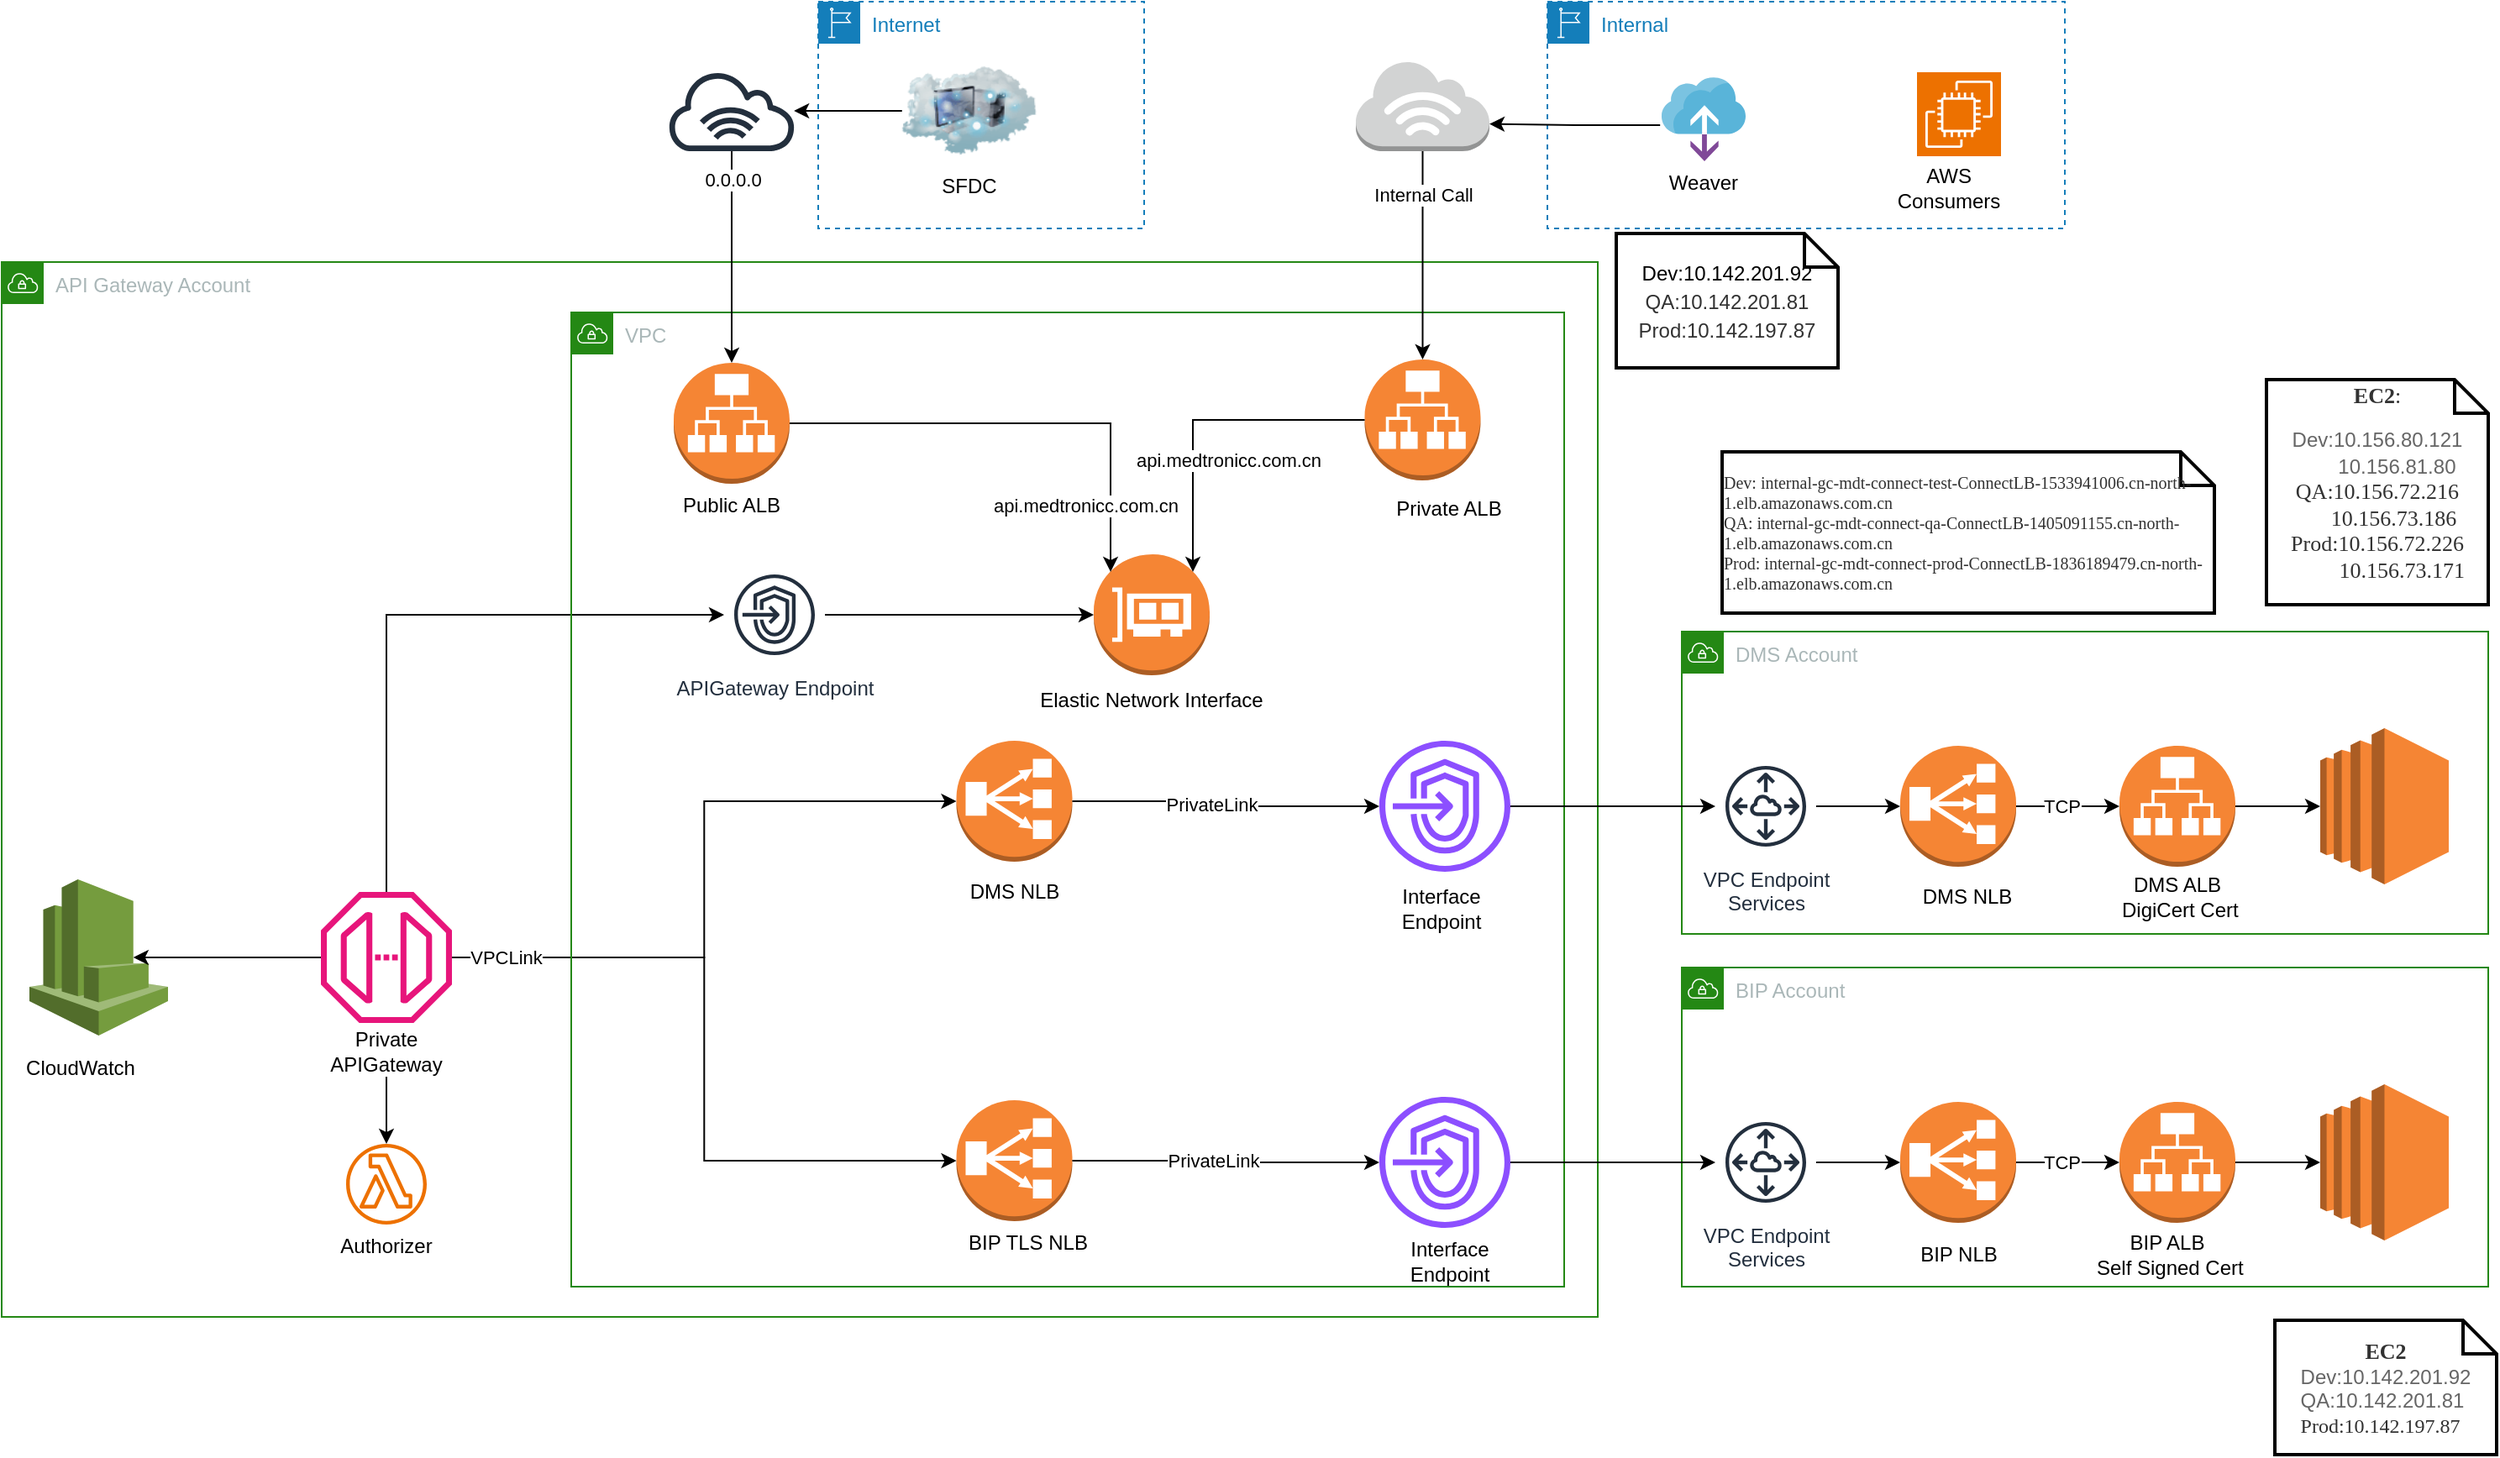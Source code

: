 <mxfile version="22.0.4" type="github">
  <diagram name="Page-1" id="lCVZjJBoYw8JxGv4EW4w">
    <mxGraphModel dx="1306" dy="805" grid="1" gridSize="1" guides="1" tooltips="1" connect="1" arrows="1" fold="1" page="1" pageScale="1" pageWidth="1654" pageHeight="1169" math="0" shadow="0">
      <root>
        <mxCell id="0" />
        <mxCell id="1" parent="0" />
        <mxCell id="_rgz3-1bS5R_F30kFlZK-8" value="API Gateway Account" style="points=[[0,0],[0.25,0],[0.5,0],[0.75,0],[1,0],[1,0.25],[1,0.5],[1,0.75],[1,1],[0.75,1],[0.5,1],[0.25,1],[0,1],[0,0.75],[0,0.5],[0,0.25]];outlineConnect=0;gradientColor=none;html=1;whiteSpace=wrap;fontSize=12;fontStyle=0;container=1;pointerEvents=0;collapsible=0;recursiveResize=0;shape=mxgraph.aws4.group;grIcon=mxgraph.aws4.group_vpc;strokeColor=#248814;fillColor=none;verticalAlign=top;align=left;spacingLeft=30;fontColor=#AAB7B8;dashed=0;" vertex="1" parent="1">
          <mxGeometry x="91" y="323" width="950" height="628" as="geometry" />
        </mxCell>
        <mxCell id="_rgz3-1bS5R_F30kFlZK-33" style="edgeStyle=orthogonalEdgeStyle;rounded=0;orthogonalLoop=1;jettySize=auto;html=1;entryX=0;entryY=0.5;entryDx=0;entryDy=0;entryPerimeter=0;" edge="1" parent="_rgz3-1bS5R_F30kFlZK-8" source="_rgz3-1bS5R_F30kFlZK-9" target="_rgz3-1bS5R_F30kFlZK-31">
          <mxGeometry relative="1" as="geometry" />
        </mxCell>
        <mxCell id="_rgz3-1bS5R_F30kFlZK-57" style="edgeStyle=orthogonalEdgeStyle;rounded=0;orthogonalLoop=1;jettySize=auto;html=1;" edge="1" parent="_rgz3-1bS5R_F30kFlZK-8" source="_rgz3-1bS5R_F30kFlZK-9" target="_rgz3-1bS5R_F30kFlZK-56">
          <mxGeometry relative="1" as="geometry">
            <Array as="points">
              <mxPoint x="229" y="210" />
            </Array>
          </mxGeometry>
        </mxCell>
        <object label="" id="_rgz3-1bS5R_F30kFlZK-9">
          <mxCell style="sketch=0;outlineConnect=0;fontColor=#232F3E;gradientColor=none;fillColor=#E7157B;strokeColor=none;dashed=0;verticalLabelPosition=bottom;verticalAlign=top;align=center;html=1;fontSize=12;fontStyle=0;aspect=fixed;pointerEvents=1;shape=mxgraph.aws4.endpoint;" vertex="1" parent="_rgz3-1bS5R_F30kFlZK-8">
            <mxGeometry x="190" y="375" width="78" height="78" as="geometry" />
          </mxCell>
        </object>
        <mxCell id="_rgz3-1bS5R_F30kFlZK-10" value="" style="outlineConnect=0;dashed=0;verticalLabelPosition=bottom;verticalAlign=top;align=center;html=1;shape=mxgraph.aws3.classic_load_balancer;fillColor=#F58534;gradientColor=none;" vertex="1" parent="_rgz3-1bS5R_F30kFlZK-8">
          <mxGeometry x="568.25" y="499" width="69" height="72" as="geometry" />
        </mxCell>
        <mxCell id="_rgz3-1bS5R_F30kFlZK-11" style="edgeStyle=orthogonalEdgeStyle;rounded=0;orthogonalLoop=1;jettySize=auto;html=1;entryX=0;entryY=0.5;entryDx=0;entryDy=0;entryPerimeter=0;" edge="1" parent="_rgz3-1bS5R_F30kFlZK-8" source="_rgz3-1bS5R_F30kFlZK-9" target="_rgz3-1bS5R_F30kFlZK-10">
          <mxGeometry relative="1" as="geometry" />
        </mxCell>
        <mxCell id="_rgz3-1bS5R_F30kFlZK-12" value="VPCLink" style="edgeLabel;html=1;align=center;verticalAlign=middle;resizable=0;points=[];" vertex="1" connectable="0" parent="_rgz3-1bS5R_F30kFlZK-11">
          <mxGeometry x="-0.013" y="3" relative="1" as="geometry">
            <mxPoint x="-121" y="-58" as="offset" />
          </mxGeometry>
        </mxCell>
        <mxCell id="_rgz3-1bS5R_F30kFlZK-13" value="Private APIGateway" style="text;html=1;strokeColor=none;fillColor=none;align=center;verticalAlign=middle;whiteSpace=wrap;rounded=0;" vertex="1" parent="_rgz3-1bS5R_F30kFlZK-8">
          <mxGeometry x="199" y="455" width="60" height="30" as="geometry" />
        </mxCell>
        <mxCell id="_rgz3-1bS5R_F30kFlZK-14" value="BIP TLS NLB" style="text;html=1;strokeColor=none;fillColor=none;align=center;verticalAlign=middle;whiteSpace=wrap;rounded=0;" vertex="1" parent="_rgz3-1bS5R_F30kFlZK-8">
          <mxGeometry x="568.25" y="569" width="85.5" height="30" as="geometry" />
        </mxCell>
        <mxCell id="_rgz3-1bS5R_F30kFlZK-30" value="" style="outlineConnect=0;dashed=0;verticalLabelPosition=bottom;verticalAlign=top;align=center;html=1;shape=mxgraph.aws3.cloudwatch;fillColor=#759C3E;gradientColor=none;" vertex="1" parent="_rgz3-1bS5R_F30kFlZK-8">
          <mxGeometry x="16.5" y="367.5" width="82.5" height="93" as="geometry" />
        </mxCell>
        <mxCell id="_rgz3-1bS5R_F30kFlZK-31" value="" style="outlineConnect=0;dashed=0;verticalLabelPosition=bottom;verticalAlign=top;align=center;html=1;shape=mxgraph.aws3.classic_load_balancer;fillColor=#F58534;gradientColor=none;" vertex="1" parent="_rgz3-1bS5R_F30kFlZK-8">
          <mxGeometry x="568.25" y="285" width="69" height="72" as="geometry" />
        </mxCell>
        <mxCell id="_rgz3-1bS5R_F30kFlZK-32" value="DMS NLB" style="text;html=1;strokeColor=none;fillColor=none;align=center;verticalAlign=middle;whiteSpace=wrap;rounded=0;" vertex="1" parent="_rgz3-1bS5R_F30kFlZK-8">
          <mxGeometry x="560" y="360" width="85.5" height="30" as="geometry" />
        </mxCell>
        <mxCell id="_rgz3-1bS5R_F30kFlZK-19" style="edgeStyle=orthogonalEdgeStyle;rounded=0;orthogonalLoop=1;jettySize=auto;html=1;exitX=1;exitY=0.5;exitDx=0;exitDy=0;exitPerimeter=0;" edge="1" parent="_rgz3-1bS5R_F30kFlZK-8" source="_rgz3-1bS5R_F30kFlZK-10" target="_rgz3-1bS5R_F30kFlZK-34">
          <mxGeometry relative="1" as="geometry" />
        </mxCell>
        <mxCell id="_rgz3-1bS5R_F30kFlZK-23" value="PrivateLink" style="edgeLabel;html=1;align=center;verticalAlign=middle;resizable=0;points=[];" vertex="1" connectable="0" parent="_rgz3-1bS5R_F30kFlZK-19">
          <mxGeometry x="-0.12" y="-2" relative="1" as="geometry">
            <mxPoint x="2" y="-2" as="offset" />
          </mxGeometry>
        </mxCell>
        <mxCell id="_rgz3-1bS5R_F30kFlZK-36" style="edgeStyle=orthogonalEdgeStyle;rounded=0;orthogonalLoop=1;jettySize=auto;html=1;entryX=0.75;entryY=0.5;entryDx=0;entryDy=0;entryPerimeter=0;" edge="1" parent="_rgz3-1bS5R_F30kFlZK-8" source="_rgz3-1bS5R_F30kFlZK-9" target="_rgz3-1bS5R_F30kFlZK-30">
          <mxGeometry relative="1" as="geometry" />
        </mxCell>
        <mxCell id="_rgz3-1bS5R_F30kFlZK-37" value="CloudWatch" style="text;html=1;strokeColor=none;fillColor=none;align=center;verticalAlign=middle;whiteSpace=wrap;rounded=0;" vertex="1" parent="_rgz3-1bS5R_F30kFlZK-8">
          <mxGeometry x="16.5" y="465" width="60" height="30" as="geometry" />
        </mxCell>
        <mxCell id="_rgz3-1bS5R_F30kFlZK-38" value="" style="sketch=0;outlineConnect=0;fontColor=#232F3E;gradientColor=none;fillColor=#ED7100;strokeColor=none;dashed=0;verticalLabelPosition=bottom;verticalAlign=top;align=center;html=1;fontSize=12;fontStyle=0;aspect=fixed;pointerEvents=1;shape=mxgraph.aws4.lambda_function;" vertex="1" parent="_rgz3-1bS5R_F30kFlZK-8">
          <mxGeometry x="205" y="525" width="48" height="48" as="geometry" />
        </mxCell>
        <mxCell id="_rgz3-1bS5R_F30kFlZK-39" value="" style="edgeStyle=orthogonalEdgeStyle;rounded=0;orthogonalLoop=1;jettySize=auto;html=1;" edge="1" parent="_rgz3-1bS5R_F30kFlZK-8" source="_rgz3-1bS5R_F30kFlZK-13" target="_rgz3-1bS5R_F30kFlZK-38">
          <mxGeometry relative="1" as="geometry" />
        </mxCell>
        <mxCell id="_rgz3-1bS5R_F30kFlZK-40" value="Authorizer" style="text;html=1;strokeColor=none;fillColor=none;align=center;verticalAlign=middle;whiteSpace=wrap;rounded=0;" vertex="1" parent="_rgz3-1bS5R_F30kFlZK-8">
          <mxGeometry x="199" y="571" width="60" height="30" as="geometry" />
        </mxCell>
        <mxCell id="_rgz3-1bS5R_F30kFlZK-34" value="" style="sketch=0;outlineConnect=0;fontColor=#232F3E;gradientColor=none;fillColor=#8C4FFF;strokeColor=none;dashed=0;verticalLabelPosition=bottom;verticalAlign=top;align=center;html=1;fontSize=12;fontStyle=0;aspect=fixed;pointerEvents=1;shape=mxgraph.aws4.endpoints;" vertex="1" parent="_rgz3-1bS5R_F30kFlZK-8">
          <mxGeometry x="820" y="497" width="78" height="78" as="geometry" />
        </mxCell>
        <mxCell id="_rgz3-1bS5R_F30kFlZK-41" value="" style="sketch=0;outlineConnect=0;fontColor=#232F3E;gradientColor=none;fillColor=#8C4FFF;strokeColor=none;dashed=0;verticalLabelPosition=bottom;verticalAlign=top;align=center;html=1;fontSize=12;fontStyle=0;aspect=fixed;pointerEvents=1;shape=mxgraph.aws4.endpoints;" vertex="1" parent="_rgz3-1bS5R_F30kFlZK-8">
          <mxGeometry x="820" y="285" width="78" height="78" as="geometry" />
        </mxCell>
        <mxCell id="_rgz3-1bS5R_F30kFlZK-42" value="" style="edgeStyle=orthogonalEdgeStyle;rounded=0;orthogonalLoop=1;jettySize=auto;html=1;" edge="1" parent="_rgz3-1bS5R_F30kFlZK-8" source="_rgz3-1bS5R_F30kFlZK-31" target="_rgz3-1bS5R_F30kFlZK-41">
          <mxGeometry relative="1" as="geometry" />
        </mxCell>
        <mxCell id="_rgz3-1bS5R_F30kFlZK-54" value="PrivateLink" style="edgeLabel;html=1;align=center;verticalAlign=middle;resizable=0;points=[];" vertex="1" connectable="0" parent="_rgz3-1bS5R_F30kFlZK-42">
          <mxGeometry x="-0.114" y="-2" relative="1" as="geometry">
            <mxPoint as="offset" />
          </mxGeometry>
        </mxCell>
        <mxCell id="_rgz3-1bS5R_F30kFlZK-55" value="VPC" style="points=[[0,0],[0.25,0],[0.5,0],[0.75,0],[1,0],[1,0.25],[1,0.5],[1,0.75],[1,1],[0.75,1],[0.5,1],[0.25,1],[0,1],[0,0.75],[0,0.5],[0,0.25]];outlineConnect=0;gradientColor=none;html=1;whiteSpace=wrap;fontSize=12;fontStyle=0;container=1;pointerEvents=0;collapsible=0;recursiveResize=0;shape=mxgraph.aws4.group;grIcon=mxgraph.aws4.group_vpc;strokeColor=#248814;fillColor=none;verticalAlign=top;align=left;spacingLeft=30;fontColor=#AAB7B8;dashed=0;" vertex="1" parent="_rgz3-1bS5R_F30kFlZK-8">
          <mxGeometry x="339" y="30" width="591" height="580" as="geometry" />
        </mxCell>
        <mxCell id="_rgz3-1bS5R_F30kFlZK-56" value="APIGateway Endpoint" style="sketch=0;outlineConnect=0;fontColor=#232F3E;gradientColor=none;strokeColor=#232F3E;fillColor=#ffffff;dashed=0;verticalLabelPosition=bottom;verticalAlign=top;align=center;html=1;fontSize=12;fontStyle=0;aspect=fixed;shape=mxgraph.aws4.resourceIcon;resIcon=mxgraph.aws4.endpoints;" vertex="1" parent="_rgz3-1bS5R_F30kFlZK-55">
          <mxGeometry x="91" y="150" width="60" height="60" as="geometry" />
        </mxCell>
        <mxCell id="_rgz3-1bS5R_F30kFlZK-58" value="" style="outlineConnect=0;dashed=0;verticalLabelPosition=bottom;verticalAlign=top;align=center;html=1;shape=mxgraph.aws3.elastic_network_interface;fillColor=#F58534;gradientColor=none;" vertex="1" parent="_rgz3-1bS5R_F30kFlZK-55">
          <mxGeometry x="311" y="144" width="69" height="72" as="geometry" />
        </mxCell>
        <mxCell id="_rgz3-1bS5R_F30kFlZK-59" style="edgeStyle=orthogonalEdgeStyle;rounded=0;orthogonalLoop=1;jettySize=auto;html=1;entryX=0;entryY=0.5;entryDx=0;entryDy=0;entryPerimeter=0;" edge="1" parent="_rgz3-1bS5R_F30kFlZK-55" source="_rgz3-1bS5R_F30kFlZK-56" target="_rgz3-1bS5R_F30kFlZK-58">
          <mxGeometry relative="1" as="geometry" />
        </mxCell>
        <mxCell id="_rgz3-1bS5R_F30kFlZK-60" value="Elastic Network Interface" style="text;html=1;strokeColor=none;fillColor=none;align=center;verticalAlign=middle;whiteSpace=wrap;rounded=0;" vertex="1" parent="_rgz3-1bS5R_F30kFlZK-55">
          <mxGeometry x="276.88" y="216" width="137.25" height="30" as="geometry" />
        </mxCell>
        <mxCell id="_rgz3-1bS5R_F30kFlZK-61" value="" style="outlineConnect=0;dashed=0;verticalLabelPosition=bottom;verticalAlign=top;align=center;html=1;shape=mxgraph.aws3.application_load_balancer;fillColor=#F58534;gradientColor=none;" vertex="1" parent="_rgz3-1bS5R_F30kFlZK-55">
          <mxGeometry x="61" y="30" width="69" height="72" as="geometry" />
        </mxCell>
        <mxCell id="_rgz3-1bS5R_F30kFlZK-62" value="" style="outlineConnect=0;dashed=0;verticalLabelPosition=bottom;verticalAlign=top;align=center;html=1;shape=mxgraph.aws3.application_load_balancer;fillColor=#F58534;gradientColor=none;" vertex="1" parent="_rgz3-1bS5R_F30kFlZK-55">
          <mxGeometry x="472.25" y="28" width="69" height="72" as="geometry" />
        </mxCell>
        <mxCell id="_rgz3-1bS5R_F30kFlZK-63" value="Private ALB" style="text;html=1;strokeColor=none;fillColor=none;align=center;verticalAlign=middle;whiteSpace=wrap;rounded=0;" vertex="1" parent="_rgz3-1bS5R_F30kFlZK-55">
          <mxGeometry x="453.75" y="102" width="137.25" height="30" as="geometry" />
        </mxCell>
        <mxCell id="_rgz3-1bS5R_F30kFlZK-64" value="Public ALB" style="text;html=1;strokeColor=none;fillColor=none;align=center;verticalAlign=middle;whiteSpace=wrap;rounded=0;" vertex="1" parent="_rgz3-1bS5R_F30kFlZK-55">
          <mxGeometry x="26.88" y="100" width="137.25" height="30" as="geometry" />
        </mxCell>
        <mxCell id="_rgz3-1bS5R_F30kFlZK-65" style="edgeStyle=orthogonalEdgeStyle;rounded=0;orthogonalLoop=1;jettySize=auto;html=1;entryX=0.145;entryY=0.145;entryDx=0;entryDy=0;entryPerimeter=0;" edge="1" parent="_rgz3-1bS5R_F30kFlZK-55" source="_rgz3-1bS5R_F30kFlZK-61" target="_rgz3-1bS5R_F30kFlZK-58">
          <mxGeometry relative="1" as="geometry" />
        </mxCell>
        <mxCell id="_rgz3-1bS5R_F30kFlZK-67" value="api.medtronicc.com.cn" style="edgeLabel;html=1;align=center;verticalAlign=middle;resizable=0;points=[];" vertex="1" connectable="0" parent="_rgz3-1bS5R_F30kFlZK-65">
          <mxGeometry x="-0.492" y="1" relative="1" as="geometry">
            <mxPoint x="105" y="50" as="offset" />
          </mxGeometry>
        </mxCell>
        <mxCell id="_rgz3-1bS5R_F30kFlZK-66" style="edgeStyle=orthogonalEdgeStyle;rounded=0;orthogonalLoop=1;jettySize=auto;html=1;exitX=0;exitY=0.5;exitDx=0;exitDy=0;exitPerimeter=0;entryX=0.855;entryY=0.145;entryDx=0;entryDy=0;entryPerimeter=0;" edge="1" parent="_rgz3-1bS5R_F30kFlZK-55" source="_rgz3-1bS5R_F30kFlZK-62" target="_rgz3-1bS5R_F30kFlZK-58">
          <mxGeometry relative="1" as="geometry" />
        </mxCell>
        <mxCell id="_rgz3-1bS5R_F30kFlZK-68" value="api.medtronicc.com.cn" style="edgeLabel;html=1;align=center;verticalAlign=middle;resizable=0;points=[];" vertex="1" connectable="0" parent="_rgz3-1bS5R_F30kFlZK-66">
          <mxGeometry x="-0.15" y="1" relative="1" as="geometry">
            <mxPoint y="23" as="offset" />
          </mxGeometry>
        </mxCell>
        <mxCell id="_rgz3-1bS5R_F30kFlZK-83" value="Interface Endpoint" style="text;html=1;strokeColor=none;fillColor=none;align=center;verticalAlign=middle;whiteSpace=wrap;rounded=0;" vertex="1" parent="_rgz3-1bS5R_F30kFlZK-55">
          <mxGeometry x="474.5" y="340" width="85.5" height="30" as="geometry" />
        </mxCell>
        <mxCell id="_rgz3-1bS5R_F30kFlZK-84" value="Interface Endpoint" style="text;html=1;strokeColor=none;fillColor=none;align=center;verticalAlign=middle;whiteSpace=wrap;rounded=0;" vertex="1" parent="_rgz3-1bS5R_F30kFlZK-55">
          <mxGeometry x="479.63" y="550" width="85.5" height="30" as="geometry" />
        </mxCell>
        <mxCell id="_rgz3-1bS5R_F30kFlZK-15" value="BIP Account" style="points=[[0,0],[0.25,0],[0.5,0],[0.75,0],[1,0],[1,0.25],[1,0.5],[1,0.75],[1,1],[0.75,1],[0.5,1],[0.25,1],[0,1],[0,0.75],[0,0.5],[0,0.25]];outlineConnect=0;gradientColor=none;html=1;whiteSpace=wrap;fontSize=12;fontStyle=0;container=1;pointerEvents=0;collapsible=0;recursiveResize=0;shape=mxgraph.aws4.group;grIcon=mxgraph.aws4.group_vpc;strokeColor=#248814;fillColor=none;verticalAlign=top;align=left;spacingLeft=30;fontColor=#AAB7B8;dashed=0;" vertex="1" parent="1">
          <mxGeometry x="1091" y="743" width="480" height="190" as="geometry" />
        </mxCell>
        <mxCell id="_rgz3-1bS5R_F30kFlZK-18" value="" style="outlineConnect=0;dashed=0;verticalLabelPosition=bottom;verticalAlign=top;align=center;html=1;shape=mxgraph.aws3.classic_load_balancer;fillColor=#F58534;gradientColor=none;" vertex="1" parent="_rgz3-1bS5R_F30kFlZK-15">
          <mxGeometry x="130" y="80" width="69" height="72" as="geometry" />
        </mxCell>
        <mxCell id="_rgz3-1bS5R_F30kFlZK-20" value="BIP NLB&lt;br&gt;" style="text;html=1;strokeColor=none;fillColor=none;align=center;verticalAlign=middle;whiteSpace=wrap;rounded=0;" vertex="1" parent="_rgz3-1bS5R_F30kFlZK-15">
          <mxGeometry x="94.5" y="156" width="140" height="30" as="geometry" />
        </mxCell>
        <mxCell id="_rgz3-1bS5R_F30kFlZK-21" value="" style="outlineConnect=0;dashed=0;verticalLabelPosition=bottom;verticalAlign=top;align=center;html=1;shape=mxgraph.aws3.ec2;fillColor=#F58534;gradientColor=none;" vertex="1" parent="_rgz3-1bS5R_F30kFlZK-15">
          <mxGeometry x="380" y="69.5" width="76.5" height="93" as="geometry" />
        </mxCell>
        <mxCell id="_rgz3-1bS5R_F30kFlZK-25" value="" style="outlineConnect=0;dashed=0;verticalLabelPosition=bottom;verticalAlign=top;align=center;html=1;shape=mxgraph.aws3.application_load_balancer;fillColor=#F58534;gradientColor=none;" vertex="1" parent="_rgz3-1bS5R_F30kFlZK-15">
          <mxGeometry x="260.5" y="80" width="69" height="72" as="geometry" />
        </mxCell>
        <mxCell id="_rgz3-1bS5R_F30kFlZK-26" style="edgeStyle=orthogonalEdgeStyle;rounded=0;orthogonalLoop=1;jettySize=auto;html=1;exitX=1;exitY=0.5;exitDx=0;exitDy=0;exitPerimeter=0;entryX=0;entryY=0.5;entryDx=0;entryDy=0;entryPerimeter=0;" edge="1" parent="_rgz3-1bS5R_F30kFlZK-15" source="_rgz3-1bS5R_F30kFlZK-18" target="_rgz3-1bS5R_F30kFlZK-25">
          <mxGeometry relative="1" as="geometry" />
        </mxCell>
        <mxCell id="_rgz3-1bS5R_F30kFlZK-29" value="TCP" style="edgeLabel;html=1;align=center;verticalAlign=middle;resizable=0;points=[];" vertex="1" connectable="0" parent="_rgz3-1bS5R_F30kFlZK-26">
          <mxGeometry x="-0.121" y="-3" relative="1" as="geometry">
            <mxPoint y="-3" as="offset" />
          </mxGeometry>
        </mxCell>
        <mxCell id="_rgz3-1bS5R_F30kFlZK-27" style="edgeStyle=orthogonalEdgeStyle;rounded=0;orthogonalLoop=1;jettySize=auto;html=1;exitX=1;exitY=0.5;exitDx=0;exitDy=0;exitPerimeter=0;entryX=0;entryY=0.5;entryDx=0;entryDy=0;entryPerimeter=0;" edge="1" parent="_rgz3-1bS5R_F30kFlZK-15" source="_rgz3-1bS5R_F30kFlZK-25" target="_rgz3-1bS5R_F30kFlZK-21">
          <mxGeometry relative="1" as="geometry" />
        </mxCell>
        <mxCell id="_rgz3-1bS5R_F30kFlZK-28" value="BIP ALB&lt;br&gt;&amp;nbsp;Self Signed Cert" style="text;html=1;strokeColor=none;fillColor=none;align=center;verticalAlign=middle;whiteSpace=wrap;rounded=0;" vertex="1" parent="_rgz3-1bS5R_F30kFlZK-15">
          <mxGeometry x="219" y="156" width="140" height="30" as="geometry" />
        </mxCell>
        <mxCell id="_rgz3-1bS5R_F30kFlZK-97" value="VPC Endpoint &lt;br&gt;Services" style="sketch=0;outlineConnect=0;fontColor=#232F3E;gradientColor=none;strokeColor=#232F3E;fillColor=#ffffff;dashed=0;verticalLabelPosition=bottom;verticalAlign=top;align=center;html=1;fontSize=12;fontStyle=0;aspect=fixed;shape=mxgraph.aws4.resourceIcon;resIcon=mxgraph.aws4.peering;" vertex="1" parent="_rgz3-1bS5R_F30kFlZK-15">
          <mxGeometry x="20" y="86" width="60" height="60" as="geometry" />
        </mxCell>
        <mxCell id="_rgz3-1bS5R_F30kFlZK-35" style="edgeStyle=orthogonalEdgeStyle;rounded=0;orthogonalLoop=1;jettySize=auto;html=1;entryX=0;entryY=0.5;entryDx=0;entryDy=0;entryPerimeter=0;" edge="1" parent="_rgz3-1bS5R_F30kFlZK-15" source="_rgz3-1bS5R_F30kFlZK-97" target="_rgz3-1bS5R_F30kFlZK-18">
          <mxGeometry relative="1" as="geometry" />
        </mxCell>
        <mxCell id="_rgz3-1bS5R_F30kFlZK-44" value="DMS Account" style="points=[[0,0],[0.25,0],[0.5,0],[0.75,0],[1,0],[1,0.25],[1,0.5],[1,0.75],[1,1],[0.75,1],[0.5,1],[0.25,1],[0,1],[0,0.75],[0,0.5],[0,0.25]];outlineConnect=0;gradientColor=none;html=1;whiteSpace=wrap;fontSize=12;fontStyle=0;container=1;pointerEvents=0;collapsible=0;recursiveResize=0;shape=mxgraph.aws4.group;grIcon=mxgraph.aws4.group_vpc;strokeColor=#248814;fillColor=none;verticalAlign=top;align=left;spacingLeft=30;fontColor=#AAB7B8;dashed=0;" vertex="1" parent="1">
          <mxGeometry x="1091" y="543" width="480" height="180" as="geometry" />
        </mxCell>
        <mxCell id="_rgz3-1bS5R_F30kFlZK-45" value="" style="outlineConnect=0;dashed=0;verticalLabelPosition=bottom;verticalAlign=top;align=center;html=1;shape=mxgraph.aws3.classic_load_balancer;fillColor=#F58534;gradientColor=none;" vertex="1" parent="_rgz3-1bS5R_F30kFlZK-44">
          <mxGeometry x="130" y="68" width="69" height="72" as="geometry" />
        </mxCell>
        <mxCell id="_rgz3-1bS5R_F30kFlZK-46" value="DMS NLB" style="text;html=1;strokeColor=none;fillColor=none;align=center;verticalAlign=middle;whiteSpace=wrap;rounded=0;" vertex="1" parent="_rgz3-1bS5R_F30kFlZK-44">
          <mxGeometry x="100" y="143" width="140" height="30" as="geometry" />
        </mxCell>
        <mxCell id="_rgz3-1bS5R_F30kFlZK-47" value="" style="outlineConnect=0;dashed=0;verticalLabelPosition=bottom;verticalAlign=top;align=center;html=1;shape=mxgraph.aws3.ec2;fillColor=#F58534;gradientColor=none;" vertex="1" parent="_rgz3-1bS5R_F30kFlZK-44">
          <mxGeometry x="380" y="57.5" width="76.5" height="93" as="geometry" />
        </mxCell>
        <mxCell id="_rgz3-1bS5R_F30kFlZK-48" value="" style="outlineConnect=0;dashed=0;verticalLabelPosition=bottom;verticalAlign=top;align=center;html=1;shape=mxgraph.aws3.application_load_balancer;fillColor=#F58534;gradientColor=none;" vertex="1" parent="_rgz3-1bS5R_F30kFlZK-44">
          <mxGeometry x="260.5" y="68" width="69" height="72" as="geometry" />
        </mxCell>
        <mxCell id="_rgz3-1bS5R_F30kFlZK-49" style="edgeStyle=orthogonalEdgeStyle;rounded=0;orthogonalLoop=1;jettySize=auto;html=1;exitX=1;exitY=0.5;exitDx=0;exitDy=0;exitPerimeter=0;entryX=0;entryY=0.5;entryDx=0;entryDy=0;entryPerimeter=0;" edge="1" parent="_rgz3-1bS5R_F30kFlZK-44" source="_rgz3-1bS5R_F30kFlZK-45" target="_rgz3-1bS5R_F30kFlZK-48">
          <mxGeometry relative="1" as="geometry" />
        </mxCell>
        <mxCell id="_rgz3-1bS5R_F30kFlZK-50" value="TCP" style="edgeLabel;html=1;align=center;verticalAlign=middle;resizable=0;points=[];" vertex="1" connectable="0" parent="_rgz3-1bS5R_F30kFlZK-49">
          <mxGeometry x="-0.121" y="-3" relative="1" as="geometry">
            <mxPoint y="-3" as="offset" />
          </mxGeometry>
        </mxCell>
        <mxCell id="_rgz3-1bS5R_F30kFlZK-51" style="edgeStyle=orthogonalEdgeStyle;rounded=0;orthogonalLoop=1;jettySize=auto;html=1;exitX=1;exitY=0.5;exitDx=0;exitDy=0;exitPerimeter=0;entryX=0;entryY=0.5;entryDx=0;entryDy=0;entryPerimeter=0;" edge="1" parent="_rgz3-1bS5R_F30kFlZK-44" source="_rgz3-1bS5R_F30kFlZK-48" target="_rgz3-1bS5R_F30kFlZK-47">
          <mxGeometry relative="1" as="geometry" />
        </mxCell>
        <mxCell id="_rgz3-1bS5R_F30kFlZK-52" value="DMS ALB&lt;br&gt;&amp;nbsp;DigiCert Cert" style="text;html=1;strokeColor=none;fillColor=none;align=center;verticalAlign=middle;whiteSpace=wrap;rounded=0;" vertex="1" parent="_rgz3-1bS5R_F30kFlZK-44">
          <mxGeometry x="225" y="143" width="140" height="30" as="geometry" />
        </mxCell>
        <mxCell id="_rgz3-1bS5R_F30kFlZK-95" value="VPC Endpoint &lt;br&gt;Services" style="sketch=0;outlineConnect=0;fontColor=#232F3E;gradientColor=none;strokeColor=#232F3E;fillColor=#ffffff;dashed=0;verticalLabelPosition=bottom;verticalAlign=top;align=center;html=1;fontSize=12;fontStyle=0;aspect=fixed;shape=mxgraph.aws4.resourceIcon;resIcon=mxgraph.aws4.peering;" vertex="1" parent="_rgz3-1bS5R_F30kFlZK-44">
          <mxGeometry x="20" y="74" width="60" height="60" as="geometry" />
        </mxCell>
        <mxCell id="_rgz3-1bS5R_F30kFlZK-53" style="edgeStyle=orthogonalEdgeStyle;rounded=0;orthogonalLoop=1;jettySize=auto;html=1;entryX=0;entryY=0.5;entryDx=0;entryDy=0;entryPerimeter=0;" edge="1" parent="_rgz3-1bS5R_F30kFlZK-44" source="_rgz3-1bS5R_F30kFlZK-95" target="_rgz3-1bS5R_F30kFlZK-45">
          <mxGeometry relative="1" as="geometry" />
        </mxCell>
        <mxCell id="_rgz3-1bS5R_F30kFlZK-72" style="edgeStyle=orthogonalEdgeStyle;rounded=0;orthogonalLoop=1;jettySize=auto;html=1;entryX=0.5;entryY=0;entryDx=0;entryDy=0;entryPerimeter=0;" edge="1" parent="1" source="_rgz3-1bS5R_F30kFlZK-76" target="_rgz3-1bS5R_F30kFlZK-61">
          <mxGeometry relative="1" as="geometry">
            <mxPoint x="361" y="308" as="sourcePoint" />
          </mxGeometry>
        </mxCell>
        <mxCell id="_rgz3-1bS5R_F30kFlZK-75" value="0.0.0.0" style="edgeLabel;html=1;align=center;verticalAlign=middle;resizable=0;points=[];" vertex="1" connectable="0" parent="_rgz3-1bS5R_F30kFlZK-72">
          <mxGeometry x="0.26" y="3" relative="1" as="geometry">
            <mxPoint x="-3" y="-63" as="offset" />
          </mxGeometry>
        </mxCell>
        <mxCell id="_rgz3-1bS5R_F30kFlZK-73" value="Internet" style="points=[[0,0],[0.25,0],[0.5,0],[0.75,0],[1,0],[1,0.25],[1,0.5],[1,0.75],[1,1],[0.75,1],[0.5,1],[0.25,1],[0,1],[0,0.75],[0,0.5],[0,0.25]];outlineConnect=0;gradientColor=none;html=1;whiteSpace=wrap;fontSize=12;fontStyle=0;container=1;pointerEvents=0;collapsible=0;recursiveResize=0;shape=mxgraph.aws4.group;grIcon=mxgraph.aws4.group_region;strokeColor=#147EBA;fillColor=none;verticalAlign=top;align=left;spacingLeft=30;fontColor=#147EBA;dashed=1;" vertex="1" parent="1">
          <mxGeometry x="577" y="168" width="194" height="135" as="geometry" />
        </mxCell>
        <mxCell id="_rgz3-1bS5R_F30kFlZK-71" value="" style="image;html=1;image=img/lib/clip_art/networking/Cloud_Computer_128x128.png" vertex="1" parent="_rgz3-1bS5R_F30kFlZK-73">
          <mxGeometry x="49.88" y="25" width="80" height="80" as="geometry" />
        </mxCell>
        <mxCell id="_rgz3-1bS5R_F30kFlZK-74" value="SFDC" style="text;html=1;strokeColor=none;fillColor=none;align=center;verticalAlign=middle;whiteSpace=wrap;rounded=0;" vertex="1" parent="_rgz3-1bS5R_F30kFlZK-73">
          <mxGeometry x="59.88" y="95" width="60" height="30" as="geometry" />
        </mxCell>
        <mxCell id="_rgz3-1bS5R_F30kFlZK-77" value="" style="edgeStyle=orthogonalEdgeStyle;rounded=0;orthogonalLoop=1;jettySize=auto;html=1;" edge="1" parent="1" source="_rgz3-1bS5R_F30kFlZK-71" target="_rgz3-1bS5R_F30kFlZK-76">
          <mxGeometry relative="1" as="geometry">
            <mxPoint x="627" y="233" as="sourcePoint" />
            <mxPoint x="526" y="383" as="targetPoint" />
          </mxGeometry>
        </mxCell>
        <mxCell id="_rgz3-1bS5R_F30kFlZK-76" value="" style="sketch=0;outlineConnect=0;fontColor=#232F3E;gradientColor=none;fillColor=#232F3D;strokeColor=none;dashed=0;verticalLabelPosition=bottom;verticalAlign=top;align=center;html=1;fontSize=12;fontStyle=0;aspect=fixed;pointerEvents=1;shape=mxgraph.aws4.internet_alt1;" vertex="1" parent="1">
          <mxGeometry x="486.5" y="209" width="78" height="48" as="geometry" />
        </mxCell>
        <mxCell id="_rgz3-1bS5R_F30kFlZK-85" value="Internal" style="points=[[0,0],[0.25,0],[0.5,0],[0.75,0],[1,0],[1,0.25],[1,0.5],[1,0.75],[1,1],[0.75,1],[0.5,1],[0.25,1],[0,1],[0,0.75],[0,0.5],[0,0.25]];outlineConnect=0;gradientColor=none;html=1;whiteSpace=wrap;fontSize=12;fontStyle=0;container=1;pointerEvents=0;collapsible=0;recursiveResize=0;shape=mxgraph.aws4.group;grIcon=mxgraph.aws4.group_region;strokeColor=#147EBA;fillColor=none;verticalAlign=top;align=left;spacingLeft=30;fontColor=#147EBA;dashed=1;" vertex="1" parent="1">
          <mxGeometry x="1011" y="168" width="308" height="135" as="geometry" />
        </mxCell>
        <mxCell id="_rgz3-1bS5R_F30kFlZK-87" value="Weaver" style="text;html=1;strokeColor=none;fillColor=none;align=center;verticalAlign=middle;whiteSpace=wrap;rounded=0;" vertex="1" parent="_rgz3-1bS5R_F30kFlZK-85">
          <mxGeometry x="63" y="93" width="60" height="30" as="geometry" />
        </mxCell>
        <mxCell id="_rgz3-1bS5R_F30kFlZK-98" value="" style="image;sketch=0;aspect=fixed;html=1;points=[];align=center;fontSize=12;image=img/lib/mscae/On_Premises_Data_Gateways.svg;" vertex="1" parent="_rgz3-1bS5R_F30kFlZK-85">
          <mxGeometry x="68" y="45" width="50" height="50" as="geometry" />
        </mxCell>
        <mxCell id="_rgz3-1bS5R_F30kFlZK-99" value="" style="sketch=0;points=[[0,0,0],[0.25,0,0],[0.5,0,0],[0.75,0,0],[1,0,0],[0,1,0],[0.25,1,0],[0.5,1,0],[0.75,1,0],[1,1,0],[0,0.25,0],[0,0.5,0],[0,0.75,0],[1,0.25,0],[1,0.5,0],[1,0.75,0]];outlineConnect=0;fontColor=#232F3E;fillColor=#ED7100;strokeColor=#ffffff;dashed=0;verticalLabelPosition=bottom;verticalAlign=top;align=center;html=1;fontSize=12;fontStyle=0;aspect=fixed;shape=mxgraph.aws4.resourceIcon;resIcon=mxgraph.aws4.ec2;" vertex="1" parent="_rgz3-1bS5R_F30kFlZK-85">
          <mxGeometry x="220" y="42" width="50" height="50" as="geometry" />
        </mxCell>
        <mxCell id="_rgz3-1bS5R_F30kFlZK-100" value="AWS Consumers" style="text;html=1;strokeColor=none;fillColor=none;align=center;verticalAlign=middle;whiteSpace=wrap;rounded=0;" vertex="1" parent="_rgz3-1bS5R_F30kFlZK-85">
          <mxGeometry x="209" y="96" width="60" height="30" as="geometry" />
        </mxCell>
        <mxCell id="_rgz3-1bS5R_F30kFlZK-88" value="Internal Call" style="edgeStyle=orthogonalEdgeStyle;rounded=0;orthogonalLoop=1;jettySize=auto;html=1;entryX=0.5;entryY=0;entryDx=0;entryDy=0;entryPerimeter=0;" edge="1" parent="1" source="_rgz3-1bS5R_F30kFlZK-90" target="_rgz3-1bS5R_F30kFlZK-62">
          <mxGeometry x="-0.581" relative="1" as="geometry">
            <mxPoint as="offset" />
          </mxGeometry>
        </mxCell>
        <mxCell id="_rgz3-1bS5R_F30kFlZK-90" value="" style="outlineConnect=0;dashed=0;verticalLabelPosition=bottom;verticalAlign=top;align=center;html=1;shape=mxgraph.aws3.internet_3;fillColor=#D2D3D3;gradientColor=none;" vertex="1" parent="1">
          <mxGeometry x="897" y="203" width="79.5" height="54" as="geometry" />
        </mxCell>
        <mxCell id="_rgz3-1bS5R_F30kFlZK-92" style="edgeStyle=orthogonalEdgeStyle;rounded=0;orthogonalLoop=1;jettySize=auto;html=1;exitX=-0.018;exitY=0.57;exitDx=0;exitDy=0;entryX=1;entryY=0.7;entryDx=0;entryDy=0;entryPerimeter=0;exitPerimeter=0;" edge="1" parent="1" source="_rgz3-1bS5R_F30kFlZK-98" target="_rgz3-1bS5R_F30kFlZK-90">
          <mxGeometry relative="1" as="geometry">
            <mxPoint x="1060.88" y="240.5" as="sourcePoint" />
          </mxGeometry>
        </mxCell>
        <mxCell id="_rgz3-1bS5R_F30kFlZK-94" value="" style="edgeStyle=orthogonalEdgeStyle;rounded=0;orthogonalLoop=1;jettySize=auto;html=1;entryX=0;entryY=0.5;entryDx=0;entryDy=0;entryPerimeter=0;" edge="1" parent="1" source="_rgz3-1bS5R_F30kFlZK-41" target="_rgz3-1bS5R_F30kFlZK-95">
          <mxGeometry relative="1" as="geometry">
            <mxPoint x="989" y="647" as="sourcePoint" />
            <mxPoint x="1221" y="647" as="targetPoint" />
          </mxGeometry>
        </mxCell>
        <mxCell id="_rgz3-1bS5R_F30kFlZK-96" value="" style="edgeStyle=orthogonalEdgeStyle;rounded=0;orthogonalLoop=1;jettySize=auto;html=1;entryX=0;entryY=0.5;entryDx=0;entryDy=0;entryPerimeter=0;" edge="1" parent="1" source="_rgz3-1bS5R_F30kFlZK-34" target="_rgz3-1bS5R_F30kFlZK-97">
          <mxGeometry relative="1" as="geometry">
            <mxPoint x="989" y="859" as="sourcePoint" />
            <mxPoint x="1221" y="859" as="targetPoint" />
          </mxGeometry>
        </mxCell>
        <mxCell id="_rgz3-1bS5R_F30kFlZK-104" value="&lt;font style=&quot;font-size: 12px;&quot;&gt;Dev:10.142.201.92&lt;br style=&quot;border-color: var(--border-color); color: rgb(102, 102, 102);&quot;&gt;&lt;span style=&quot;border-color: var(--border-color); color: rgb(50, 50, 50); background-color: rgba(255, 255, 255, 0.01);&quot;&gt;QA:10.142.201.81&lt;br style=&quot;border-color: var(--border-color);&quot;&gt;&lt;/span&gt;&lt;span style=&quot;border-color: var(--border-color); color: rgb(50, 50, 50); background-color: rgba(255, 255, 255, 0.01);&quot;&gt;Prod:10.142.197.87&lt;/span&gt;&lt;/font&gt;" style="shape=note;strokeWidth=2;fontSize=14;size=20;whiteSpace=wrap;html=1;" vertex="1" parent="1">
          <mxGeometry x="1052" y="306" width="132" height="80" as="geometry" />
        </mxCell>
        <mxCell id="_rgz3-1bS5R_F30kFlZK-106" value="&lt;div style=&quot;border-color: var(--border-color); resize: none; outline: none; font-size: 13px; color: rgb(50, 50, 50); font-family: 微软雅黑;&quot;&gt;&lt;b style=&quot;border-color: var(--border-color);&quot;&gt;EC2&lt;/b&gt;:&lt;/div&gt;&lt;p style=&quot;border-color: var(--border-color); color: rgb(102, 102, 102); font-size: 12px;&quot;&gt;Dev:10.156.80.121&lt;br style=&quot;border-color: var(--border-color); color: rgb(50, 50, 50); font-family: 微软雅黑; font-size: 13px;&quot;&gt;&amp;nbsp;&amp;nbsp;&amp;nbsp;&amp;nbsp;&amp;nbsp;&amp;nbsp;&amp;nbsp;&amp;nbsp;10.156.81.80&lt;span style=&quot;border-color: var(--border-color); color: rgb(50, 50, 50); font-family: 微软雅黑; font-size: 13px; background-color: rgba(255, 255, 255, 0.01);&quot;&gt;&amp;nbsp;&lt;/span&gt;&lt;br style=&quot;border-color: var(--border-color); color: rgb(50, 50, 50); font-family: 微软雅黑; font-size: 13px;&quot;&gt;&lt;span style=&quot;border-color: var(--border-color); color: rgb(50, 50, 50); font-family: 微软雅黑; font-size: 13px; background-color: rgba(255, 255, 255, 0.01);&quot;&gt;QA:10.156.72.216&lt;/span&gt;&lt;br style=&quot;border-color: var(--border-color); color: rgb(50, 50, 50); font-family: 微软雅黑; font-size: 13px;&quot;&gt;&lt;span style=&quot;border-color: var(--border-color); color: rgb(50, 50, 50); font-family: 微软雅黑; font-size: 13px; background-color: rgba(255, 255, 255, 0.01);&quot;&gt;&amp;nbsp;&amp;nbsp;&amp;nbsp;&amp;nbsp;&amp;nbsp;&amp;nbsp;10.156.73.186&lt;/span&gt;&lt;br style=&quot;border-color: var(--border-color); color: rgb(50, 50, 50); font-family: 微软雅黑; font-size: 13px;&quot;&gt;&lt;span style=&quot;border-color: var(--border-color); color: rgb(50, 50, 50); font-family: 微软雅黑; font-size: 13px; background-color: rgba(255, 255, 255, 0.01);&quot;&gt;Prod:10.156.72.226&lt;/span&gt;&lt;br style=&quot;border-color: var(--border-color); color: rgb(50, 50, 50); font-family: 微软雅黑; font-size: 13px;&quot;&gt;&lt;span style=&quot;border-color: var(--border-color); color: rgb(50, 50, 50); font-family: 微软雅黑; font-size: 13px; background-color: rgba(255, 255, 255, 0.01);&quot;&gt;&amp;nbsp;&amp;nbsp;&amp;nbsp;&amp;nbsp;&amp;nbsp;&amp;nbsp;&amp;nbsp;&amp;nbsp;&amp;nbsp;10.156.73.171&lt;/span&gt;&lt;/p&gt;" style="shape=note;strokeWidth=2;fontSize=14;size=20;whiteSpace=wrap;html=1;" vertex="1" parent="1">
          <mxGeometry x="1439" y="393" width="132" height="134" as="geometry" />
        </mxCell>
        <mxCell id="_rgz3-1bS5R_F30kFlZK-107" value="&lt;div style=&quot;text-align: left; border-color: var(--border-color); resize: none; outline: none; color: rgb(50, 50, 50); font-family: 微软雅黑; font-size: 10px;&quot;&gt;&lt;font style=&quot;font-size: 10px;&quot;&gt;&lt;span style=&quot;background-color: initial;&quot;&gt;Dev:&amp;nbsp;internal-gc-mdt-connect-test-ConnectLB-1533941006.cn-north-1.elb.amazonaws.com.cn&lt;/span&gt;&lt;br&gt;&lt;/font&gt;&lt;/div&gt;&lt;div style=&quot;border-color: var(--border-color); resize: none; outline: none; color: rgb(50, 50, 50); font-family: 微软雅黑; font-size: 10px;&quot;&gt;&lt;div style=&quot;resize: none; outline: none; text-align: left;&quot;&gt;&lt;font style=&quot;font-size: 10px;&quot;&gt;QA:&amp;nbsp;internal-gc-mdt-connect-qa-ConnectLB-1405091155.cn-north-1.elb.amazonaws.com.cn&amp;nbsp;&lt;br&gt;Prod:&amp;nbsp;internal-gc-mdt-connect-prod-ConnectLB-1836189479.cn-north-1.elb.amazonaws.com.cn&lt;/font&gt;&lt;/div&gt;&lt;/div&gt;" style="shape=note;strokeWidth=2;fontSize=14;size=20;whiteSpace=wrap;html=1;" vertex="1" parent="1">
          <mxGeometry x="1115" y="436" width="293" height="96" as="geometry" />
        </mxCell>
        <mxCell id="_rgz3-1bS5R_F30kFlZK-108" value="&lt;div style=&quot;border-color: var(--border-color); resize: none; outline: none; font-size: 13px; color: rgb(50, 50, 50); font-family: 微软雅黑;&quot;&gt;&lt;b style=&quot;border-color: var(--border-color);&quot;&gt;EC2&lt;/b&gt;&lt;/div&gt;&lt;div style=&quot;text-align: left; border-color: var(--border-color); resize: none; outline: none; color: rgb(50, 50, 50); font-family: 微软雅黑; font-size: 12px;&quot;&gt;&lt;span style=&quot;background-color: initial; color: rgb(102, 102, 102); font-family: Helvetica;&quot;&gt;&lt;font style=&quot;font-size: 12px;&quot;&gt;Dev:10.142.201.92&lt;/font&gt;&lt;/span&gt;&lt;/div&gt;&lt;div style=&quot;text-align: left; border-color: var(--border-color); resize: none; outline: none; color: rgb(50, 50, 50); font-family: 微软雅黑; font-size: 12px;&quot;&gt;&lt;span style=&quot;color: rgb(102, 102, 102); background-color: initial; font-family: Helvetica;&quot;&gt;&lt;font style=&quot;font-size: 12px;&quot;&gt;QA:10.142.201.81&lt;/font&gt;&lt;/span&gt;&lt;/div&gt;&lt;div style=&quot;text-align: left; border-color: var(--border-color); resize: none; outline: none; color: rgb(50, 50, 50); font-family: 微软雅黑; font-size: 12px;&quot;&gt;&lt;span style=&quot;background-color: rgba(255, 255, 255, 0.01);&quot;&gt;&lt;font style=&quot;font-size: 12px;&quot;&gt;Prod:10.142.197.87&lt;/font&gt;&lt;/span&gt;&lt;/div&gt;" style="shape=note;strokeWidth=2;fontSize=14;size=20;whiteSpace=wrap;html=1;" vertex="1" parent="1">
          <mxGeometry x="1444" y="953" width="132" height="80" as="geometry" />
        </mxCell>
      </root>
    </mxGraphModel>
  </diagram>
</mxfile>
